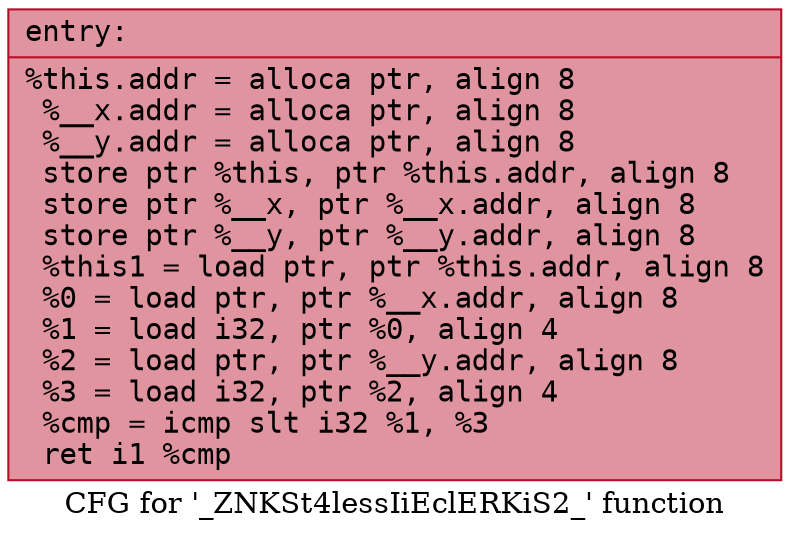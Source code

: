 digraph "CFG for '_ZNKSt4lessIiEclERKiS2_' function" {
	label="CFG for '_ZNKSt4lessIiEclERKiS2_' function";

	Node0x55ba3054d640 [shape=record,color="#b70d28ff", style=filled, fillcolor="#b70d2870" fontname="Courier",label="{entry:\l|  %this.addr = alloca ptr, align 8\l  %__x.addr = alloca ptr, align 8\l  %__y.addr = alloca ptr, align 8\l  store ptr %this, ptr %this.addr, align 8\l  store ptr %__x, ptr %__x.addr, align 8\l  store ptr %__y, ptr %__y.addr, align 8\l  %this1 = load ptr, ptr %this.addr, align 8\l  %0 = load ptr, ptr %__x.addr, align 8\l  %1 = load i32, ptr %0, align 4\l  %2 = load ptr, ptr %__y.addr, align 8\l  %3 = load i32, ptr %2, align 4\l  %cmp = icmp slt i32 %1, %3\l  ret i1 %cmp\l}"];
}
